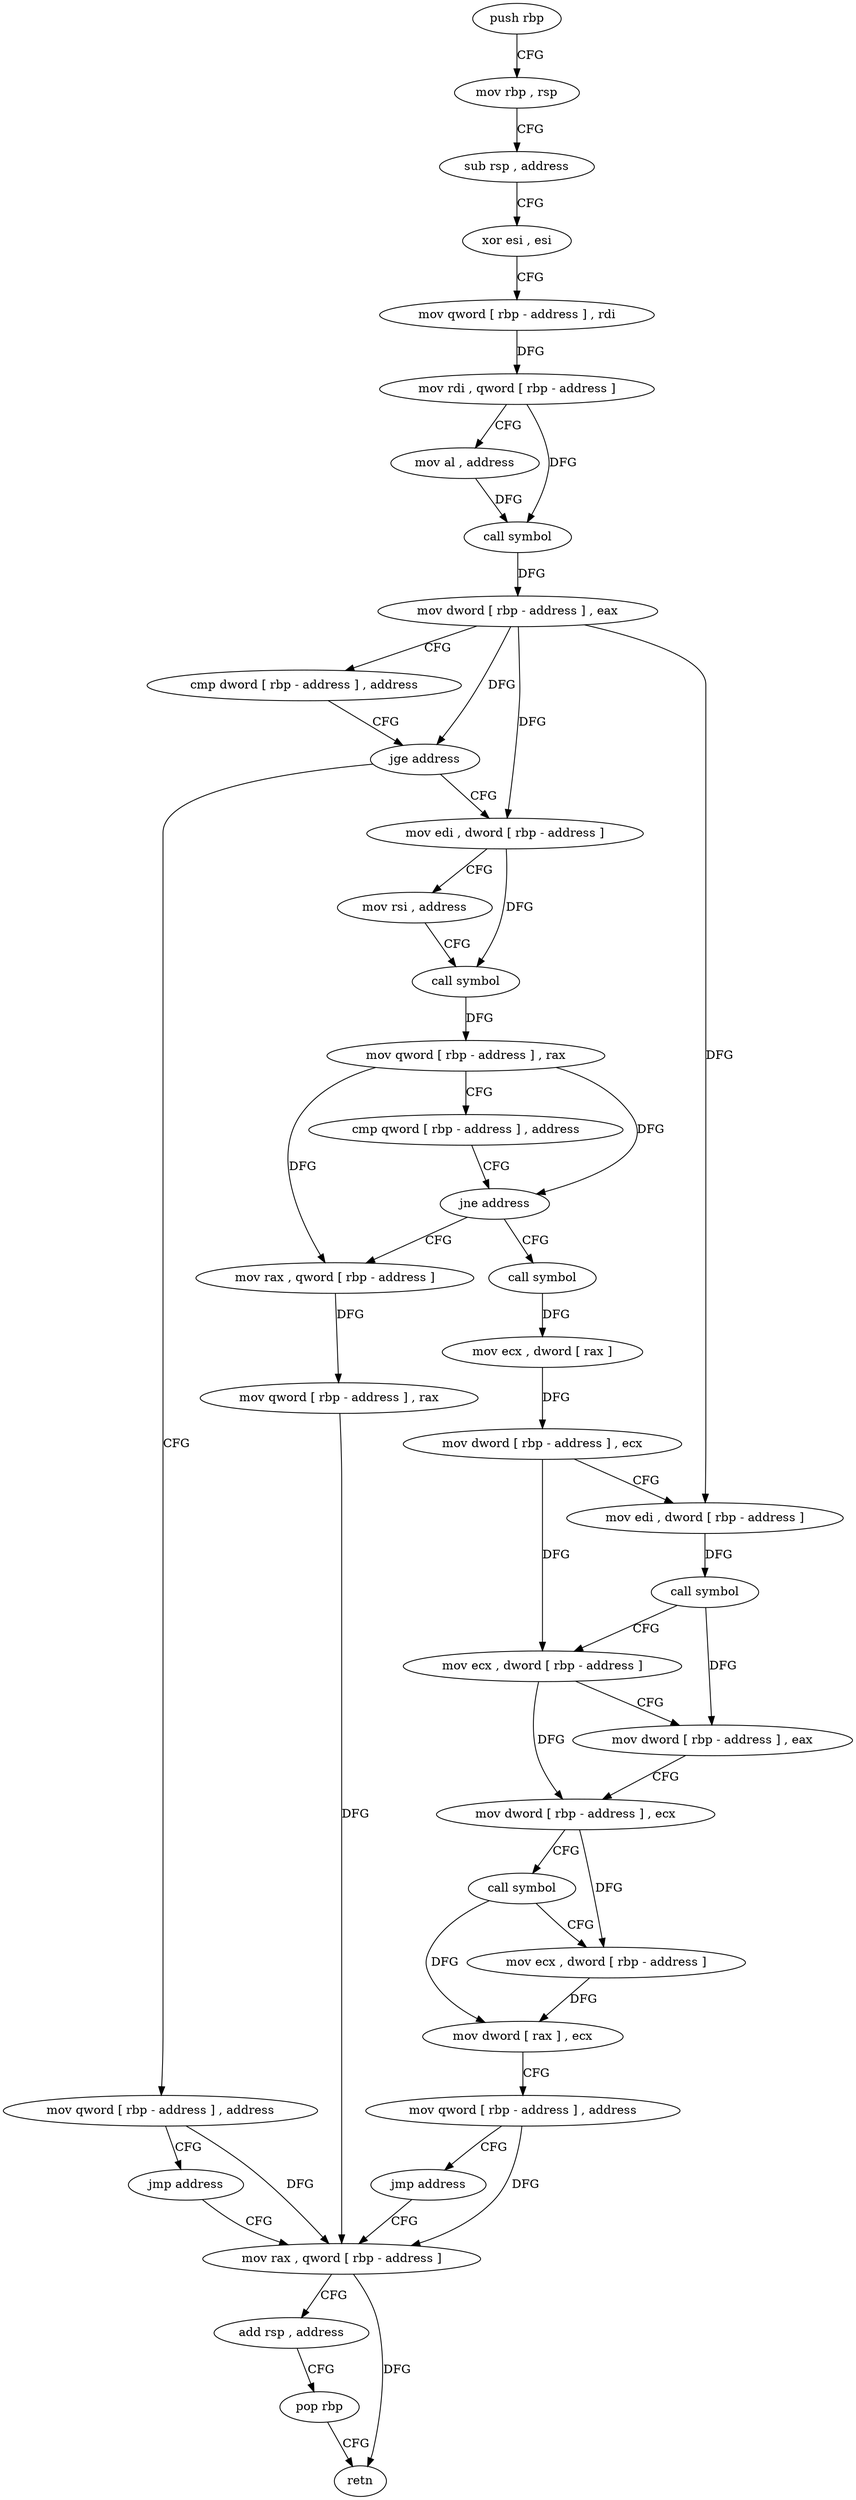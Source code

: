 digraph "func" {
"4212048" [label = "push rbp" ]
"4212049" [label = "mov rbp , rsp" ]
"4212052" [label = "sub rsp , address" ]
"4212056" [label = "xor esi , esi" ]
"4212058" [label = "mov qword [ rbp - address ] , rdi" ]
"4212062" [label = "mov rdi , qword [ rbp - address ]" ]
"4212066" [label = "mov al , address" ]
"4212068" [label = "call symbol" ]
"4212073" [label = "mov dword [ rbp - address ] , eax" ]
"4212076" [label = "cmp dword [ rbp - address ] , address" ]
"4212080" [label = "jge address" ]
"4212099" [label = "mov edi , dword [ rbp - address ]" ]
"4212086" [label = "mov qword [ rbp - address ] , address" ]
"4212102" [label = "mov rsi , address" ]
"4212112" [label = "call symbol" ]
"4212117" [label = "mov qword [ rbp - address ] , rax" ]
"4212121" [label = "cmp qword [ rbp - address ] , address" ]
"4212126" [label = "jne address" ]
"4212182" [label = "mov rax , qword [ rbp - address ]" ]
"4212132" [label = "call symbol" ]
"4212094" [label = "jmp address" ]
"4212190" [label = "mov rax , qword [ rbp - address ]" ]
"4212186" [label = "mov qword [ rbp - address ] , rax" ]
"4212137" [label = "mov ecx , dword [ rax ]" ]
"4212139" [label = "mov dword [ rbp - address ] , ecx" ]
"4212142" [label = "mov edi , dword [ rbp - address ]" ]
"4212145" [label = "call symbol" ]
"4212150" [label = "mov ecx , dword [ rbp - address ]" ]
"4212153" [label = "mov dword [ rbp - address ] , eax" ]
"4212156" [label = "mov dword [ rbp - address ] , ecx" ]
"4212159" [label = "call symbol" ]
"4212164" [label = "mov ecx , dword [ rbp - address ]" ]
"4212167" [label = "mov dword [ rax ] , ecx" ]
"4212169" [label = "mov qword [ rbp - address ] , address" ]
"4212177" [label = "jmp address" ]
"4212194" [label = "add rsp , address" ]
"4212198" [label = "pop rbp" ]
"4212199" [label = "retn" ]
"4212048" -> "4212049" [ label = "CFG" ]
"4212049" -> "4212052" [ label = "CFG" ]
"4212052" -> "4212056" [ label = "CFG" ]
"4212056" -> "4212058" [ label = "CFG" ]
"4212058" -> "4212062" [ label = "DFG" ]
"4212062" -> "4212066" [ label = "CFG" ]
"4212062" -> "4212068" [ label = "DFG" ]
"4212066" -> "4212068" [ label = "DFG" ]
"4212068" -> "4212073" [ label = "DFG" ]
"4212073" -> "4212076" [ label = "CFG" ]
"4212073" -> "4212080" [ label = "DFG" ]
"4212073" -> "4212099" [ label = "DFG" ]
"4212073" -> "4212142" [ label = "DFG" ]
"4212076" -> "4212080" [ label = "CFG" ]
"4212080" -> "4212099" [ label = "CFG" ]
"4212080" -> "4212086" [ label = "CFG" ]
"4212099" -> "4212102" [ label = "CFG" ]
"4212099" -> "4212112" [ label = "DFG" ]
"4212086" -> "4212094" [ label = "CFG" ]
"4212086" -> "4212190" [ label = "DFG" ]
"4212102" -> "4212112" [ label = "CFG" ]
"4212112" -> "4212117" [ label = "DFG" ]
"4212117" -> "4212121" [ label = "CFG" ]
"4212117" -> "4212126" [ label = "DFG" ]
"4212117" -> "4212182" [ label = "DFG" ]
"4212121" -> "4212126" [ label = "CFG" ]
"4212126" -> "4212182" [ label = "CFG" ]
"4212126" -> "4212132" [ label = "CFG" ]
"4212182" -> "4212186" [ label = "DFG" ]
"4212132" -> "4212137" [ label = "DFG" ]
"4212094" -> "4212190" [ label = "CFG" ]
"4212190" -> "4212194" [ label = "CFG" ]
"4212190" -> "4212199" [ label = "DFG" ]
"4212186" -> "4212190" [ label = "DFG" ]
"4212137" -> "4212139" [ label = "DFG" ]
"4212139" -> "4212142" [ label = "CFG" ]
"4212139" -> "4212150" [ label = "DFG" ]
"4212142" -> "4212145" [ label = "DFG" ]
"4212145" -> "4212150" [ label = "CFG" ]
"4212145" -> "4212153" [ label = "DFG" ]
"4212150" -> "4212153" [ label = "CFG" ]
"4212150" -> "4212156" [ label = "DFG" ]
"4212153" -> "4212156" [ label = "CFG" ]
"4212156" -> "4212159" [ label = "CFG" ]
"4212156" -> "4212164" [ label = "DFG" ]
"4212159" -> "4212164" [ label = "CFG" ]
"4212159" -> "4212167" [ label = "DFG" ]
"4212164" -> "4212167" [ label = "DFG" ]
"4212167" -> "4212169" [ label = "CFG" ]
"4212169" -> "4212177" [ label = "CFG" ]
"4212169" -> "4212190" [ label = "DFG" ]
"4212177" -> "4212190" [ label = "CFG" ]
"4212194" -> "4212198" [ label = "CFG" ]
"4212198" -> "4212199" [ label = "CFG" ]
}
